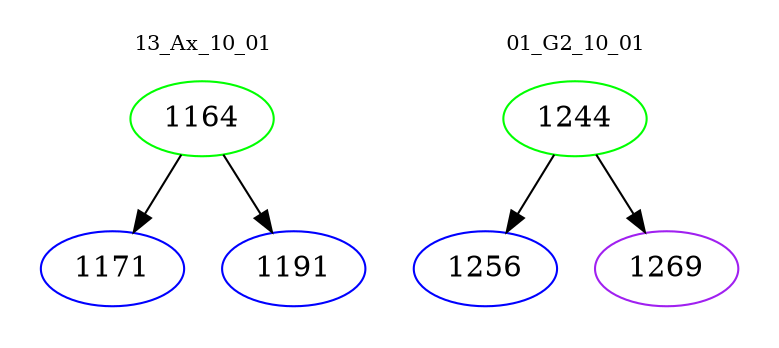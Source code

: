 digraph{
subgraph cluster_0 {
color = white
label = "13_Ax_10_01";
fontsize=10;
T0_1164 [label="1164", color="green"]
T0_1164 -> T0_1171 [color="black"]
T0_1171 [label="1171", color="blue"]
T0_1164 -> T0_1191 [color="black"]
T0_1191 [label="1191", color="blue"]
}
subgraph cluster_1 {
color = white
label = "01_G2_10_01";
fontsize=10;
T1_1244 [label="1244", color="green"]
T1_1244 -> T1_1256 [color="black"]
T1_1256 [label="1256", color="blue"]
T1_1244 -> T1_1269 [color="black"]
T1_1269 [label="1269", color="purple"]
}
}
